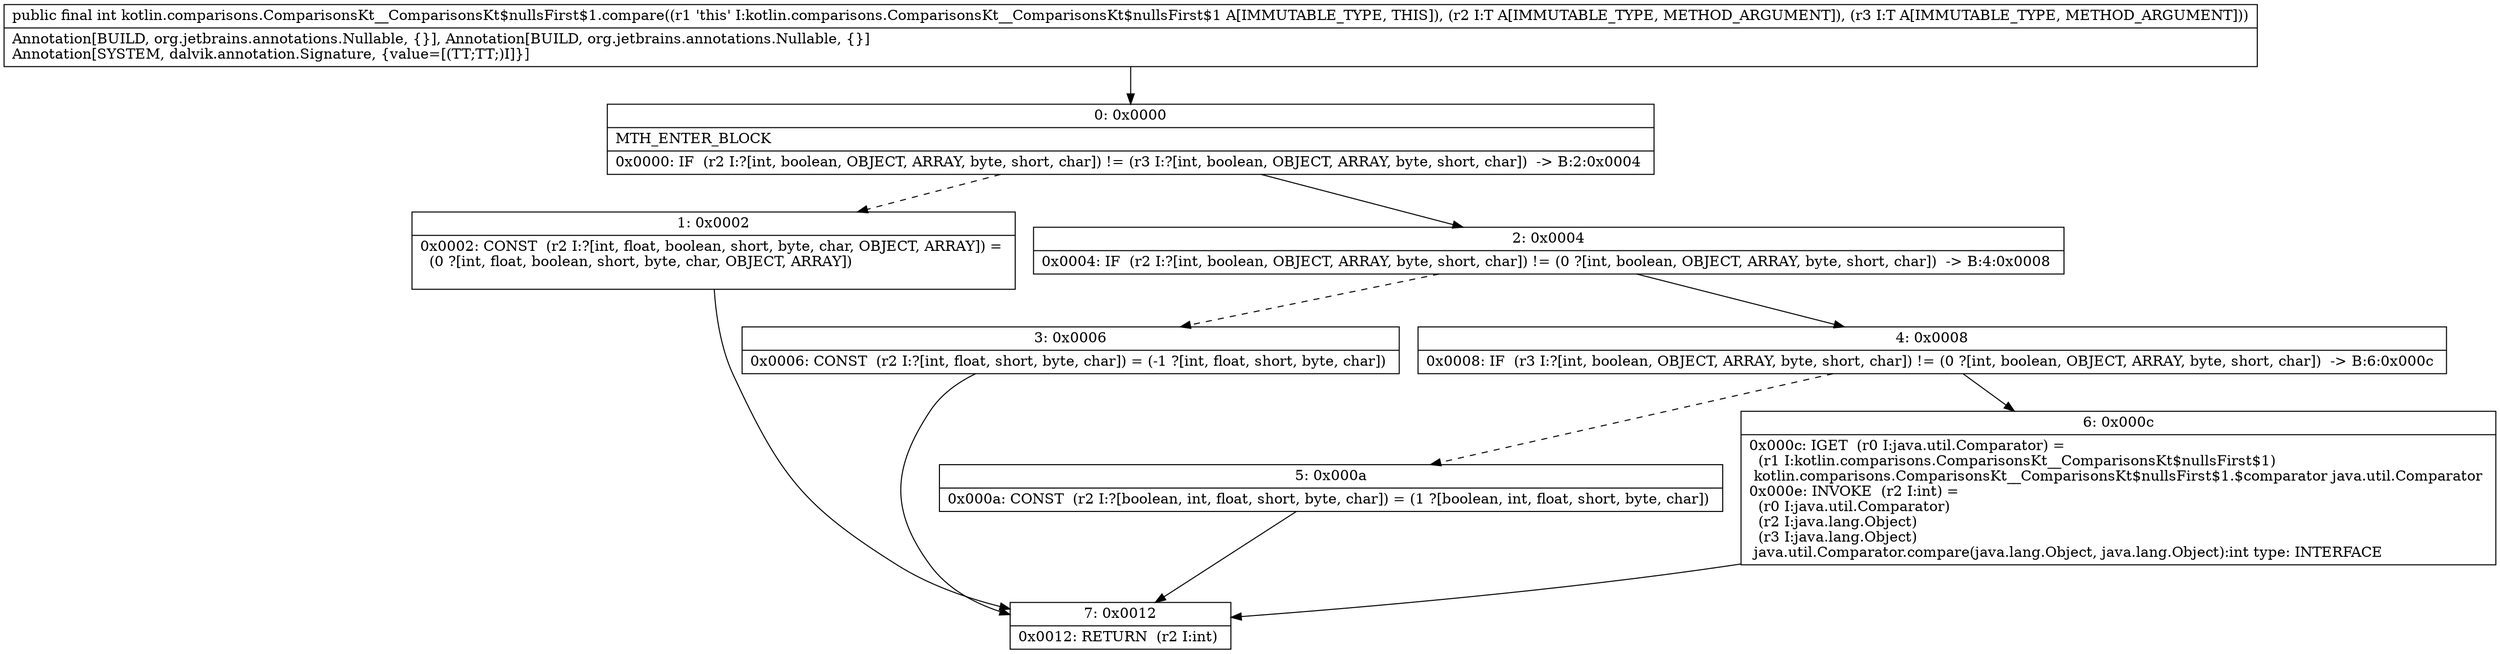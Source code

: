 digraph "CFG forkotlin.comparisons.ComparisonsKt__ComparisonsKt$nullsFirst$1.compare(Ljava\/lang\/Object;Ljava\/lang\/Object;)I" {
Node_0 [shape=record,label="{0\:\ 0x0000|MTH_ENTER_BLOCK\l|0x0000: IF  (r2 I:?[int, boolean, OBJECT, ARRAY, byte, short, char]) != (r3 I:?[int, boolean, OBJECT, ARRAY, byte, short, char])  \-\> B:2:0x0004 \l}"];
Node_1 [shape=record,label="{1\:\ 0x0002|0x0002: CONST  (r2 I:?[int, float, boolean, short, byte, char, OBJECT, ARRAY]) = \l  (0 ?[int, float, boolean, short, byte, char, OBJECT, ARRAY])\l \l}"];
Node_2 [shape=record,label="{2\:\ 0x0004|0x0004: IF  (r2 I:?[int, boolean, OBJECT, ARRAY, byte, short, char]) != (0 ?[int, boolean, OBJECT, ARRAY, byte, short, char])  \-\> B:4:0x0008 \l}"];
Node_3 [shape=record,label="{3\:\ 0x0006|0x0006: CONST  (r2 I:?[int, float, short, byte, char]) = (\-1 ?[int, float, short, byte, char]) \l}"];
Node_4 [shape=record,label="{4\:\ 0x0008|0x0008: IF  (r3 I:?[int, boolean, OBJECT, ARRAY, byte, short, char]) != (0 ?[int, boolean, OBJECT, ARRAY, byte, short, char])  \-\> B:6:0x000c \l}"];
Node_5 [shape=record,label="{5\:\ 0x000a|0x000a: CONST  (r2 I:?[boolean, int, float, short, byte, char]) = (1 ?[boolean, int, float, short, byte, char]) \l}"];
Node_6 [shape=record,label="{6\:\ 0x000c|0x000c: IGET  (r0 I:java.util.Comparator) = \l  (r1 I:kotlin.comparisons.ComparisonsKt__ComparisonsKt$nullsFirst$1)\l kotlin.comparisons.ComparisonsKt__ComparisonsKt$nullsFirst$1.$comparator java.util.Comparator \l0x000e: INVOKE  (r2 I:int) = \l  (r0 I:java.util.Comparator)\l  (r2 I:java.lang.Object)\l  (r3 I:java.lang.Object)\l java.util.Comparator.compare(java.lang.Object, java.lang.Object):int type: INTERFACE \l}"];
Node_7 [shape=record,label="{7\:\ 0x0012|0x0012: RETURN  (r2 I:int) \l}"];
MethodNode[shape=record,label="{public final int kotlin.comparisons.ComparisonsKt__ComparisonsKt$nullsFirst$1.compare((r1 'this' I:kotlin.comparisons.ComparisonsKt__ComparisonsKt$nullsFirst$1 A[IMMUTABLE_TYPE, THIS]), (r2 I:T A[IMMUTABLE_TYPE, METHOD_ARGUMENT]), (r3 I:T A[IMMUTABLE_TYPE, METHOD_ARGUMENT]))  | Annotation[BUILD, org.jetbrains.annotations.Nullable, \{\}], Annotation[BUILD, org.jetbrains.annotations.Nullable, \{\}]\lAnnotation[SYSTEM, dalvik.annotation.Signature, \{value=[(TT;TT;)I]\}]\l}"];
MethodNode -> Node_0;
Node_0 -> Node_1[style=dashed];
Node_0 -> Node_2;
Node_1 -> Node_7;
Node_2 -> Node_3[style=dashed];
Node_2 -> Node_4;
Node_3 -> Node_7;
Node_4 -> Node_5[style=dashed];
Node_4 -> Node_6;
Node_5 -> Node_7;
Node_6 -> Node_7;
}

